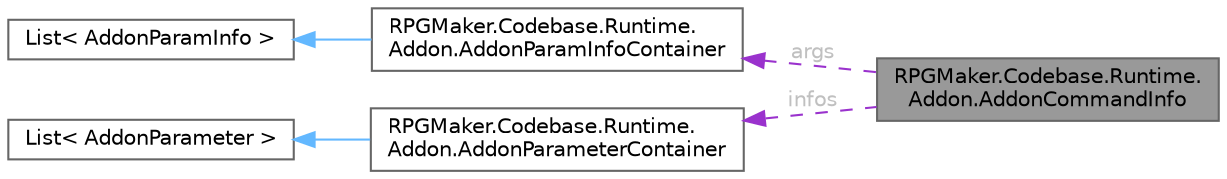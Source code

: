 digraph "RPGMaker.Codebase.Runtime.Addon.AddonCommandInfo"
{
 // LATEX_PDF_SIZE
  bgcolor="transparent";
  edge [fontname=Helvetica,fontsize=10,labelfontname=Helvetica,labelfontsize=10];
  node [fontname=Helvetica,fontsize=10,shape=box,height=0.2,width=0.4];
  rankdir="LR";
  Node1 [id="Node000001",label="RPGMaker.Codebase.Runtime.\lAddon.AddonCommandInfo",height=0.2,width=0.4,color="gray40", fillcolor="grey60", style="filled", fontcolor="black",tooltip="アドオン・コマンド情報"];
  Node2 -> Node1 [id="edge1_Node000001_Node000002",dir="back",color="darkorchid3",style="dashed",tooltip=" ",label=" args",fontcolor="grey" ];
  Node2 [id="Node000002",label="RPGMaker.Codebase.Runtime.\lAddon.AddonParamInfoContainer",height=0.2,width=0.4,color="gray40", fillcolor="white", style="filled",URL="$d3/d9c/class_r_p_g_maker_1_1_codebase_1_1_runtime_1_1_addon_1_1_addon_param_info_container.html",tooltip="アドオン引数情報コンテナー"];
  Node3 -> Node2 [id="edge2_Node000002_Node000003",dir="back",color="steelblue1",style="solid",tooltip=" "];
  Node3 [id="Node000003",label="List\< AddonParamInfo \>",height=0.2,width=0.4,color="gray40", fillcolor="white", style="filled",tooltip=" "];
  Node4 -> Node1 [id="edge3_Node000001_Node000004",dir="back",color="darkorchid3",style="dashed",tooltip=" ",label=" infos",fontcolor="grey" ];
  Node4 [id="Node000004",label="RPGMaker.Codebase.Runtime.\lAddon.AddonParameterContainer",height=0.2,width=0.4,color="gray40", fillcolor="white", style="filled",URL="$de/d6e/class_r_p_g_maker_1_1_codebase_1_1_runtime_1_1_addon_1_1_addon_parameter_container.html",tooltip="アドオン引数コンテナー"];
  Node5 -> Node4 [id="edge4_Node000004_Node000005",dir="back",color="steelblue1",style="solid",tooltip=" "];
  Node5 [id="Node000005",label="List\< AddonParameter \>",height=0.2,width=0.4,color="gray40", fillcolor="white", style="filled",tooltip=" "];
}
